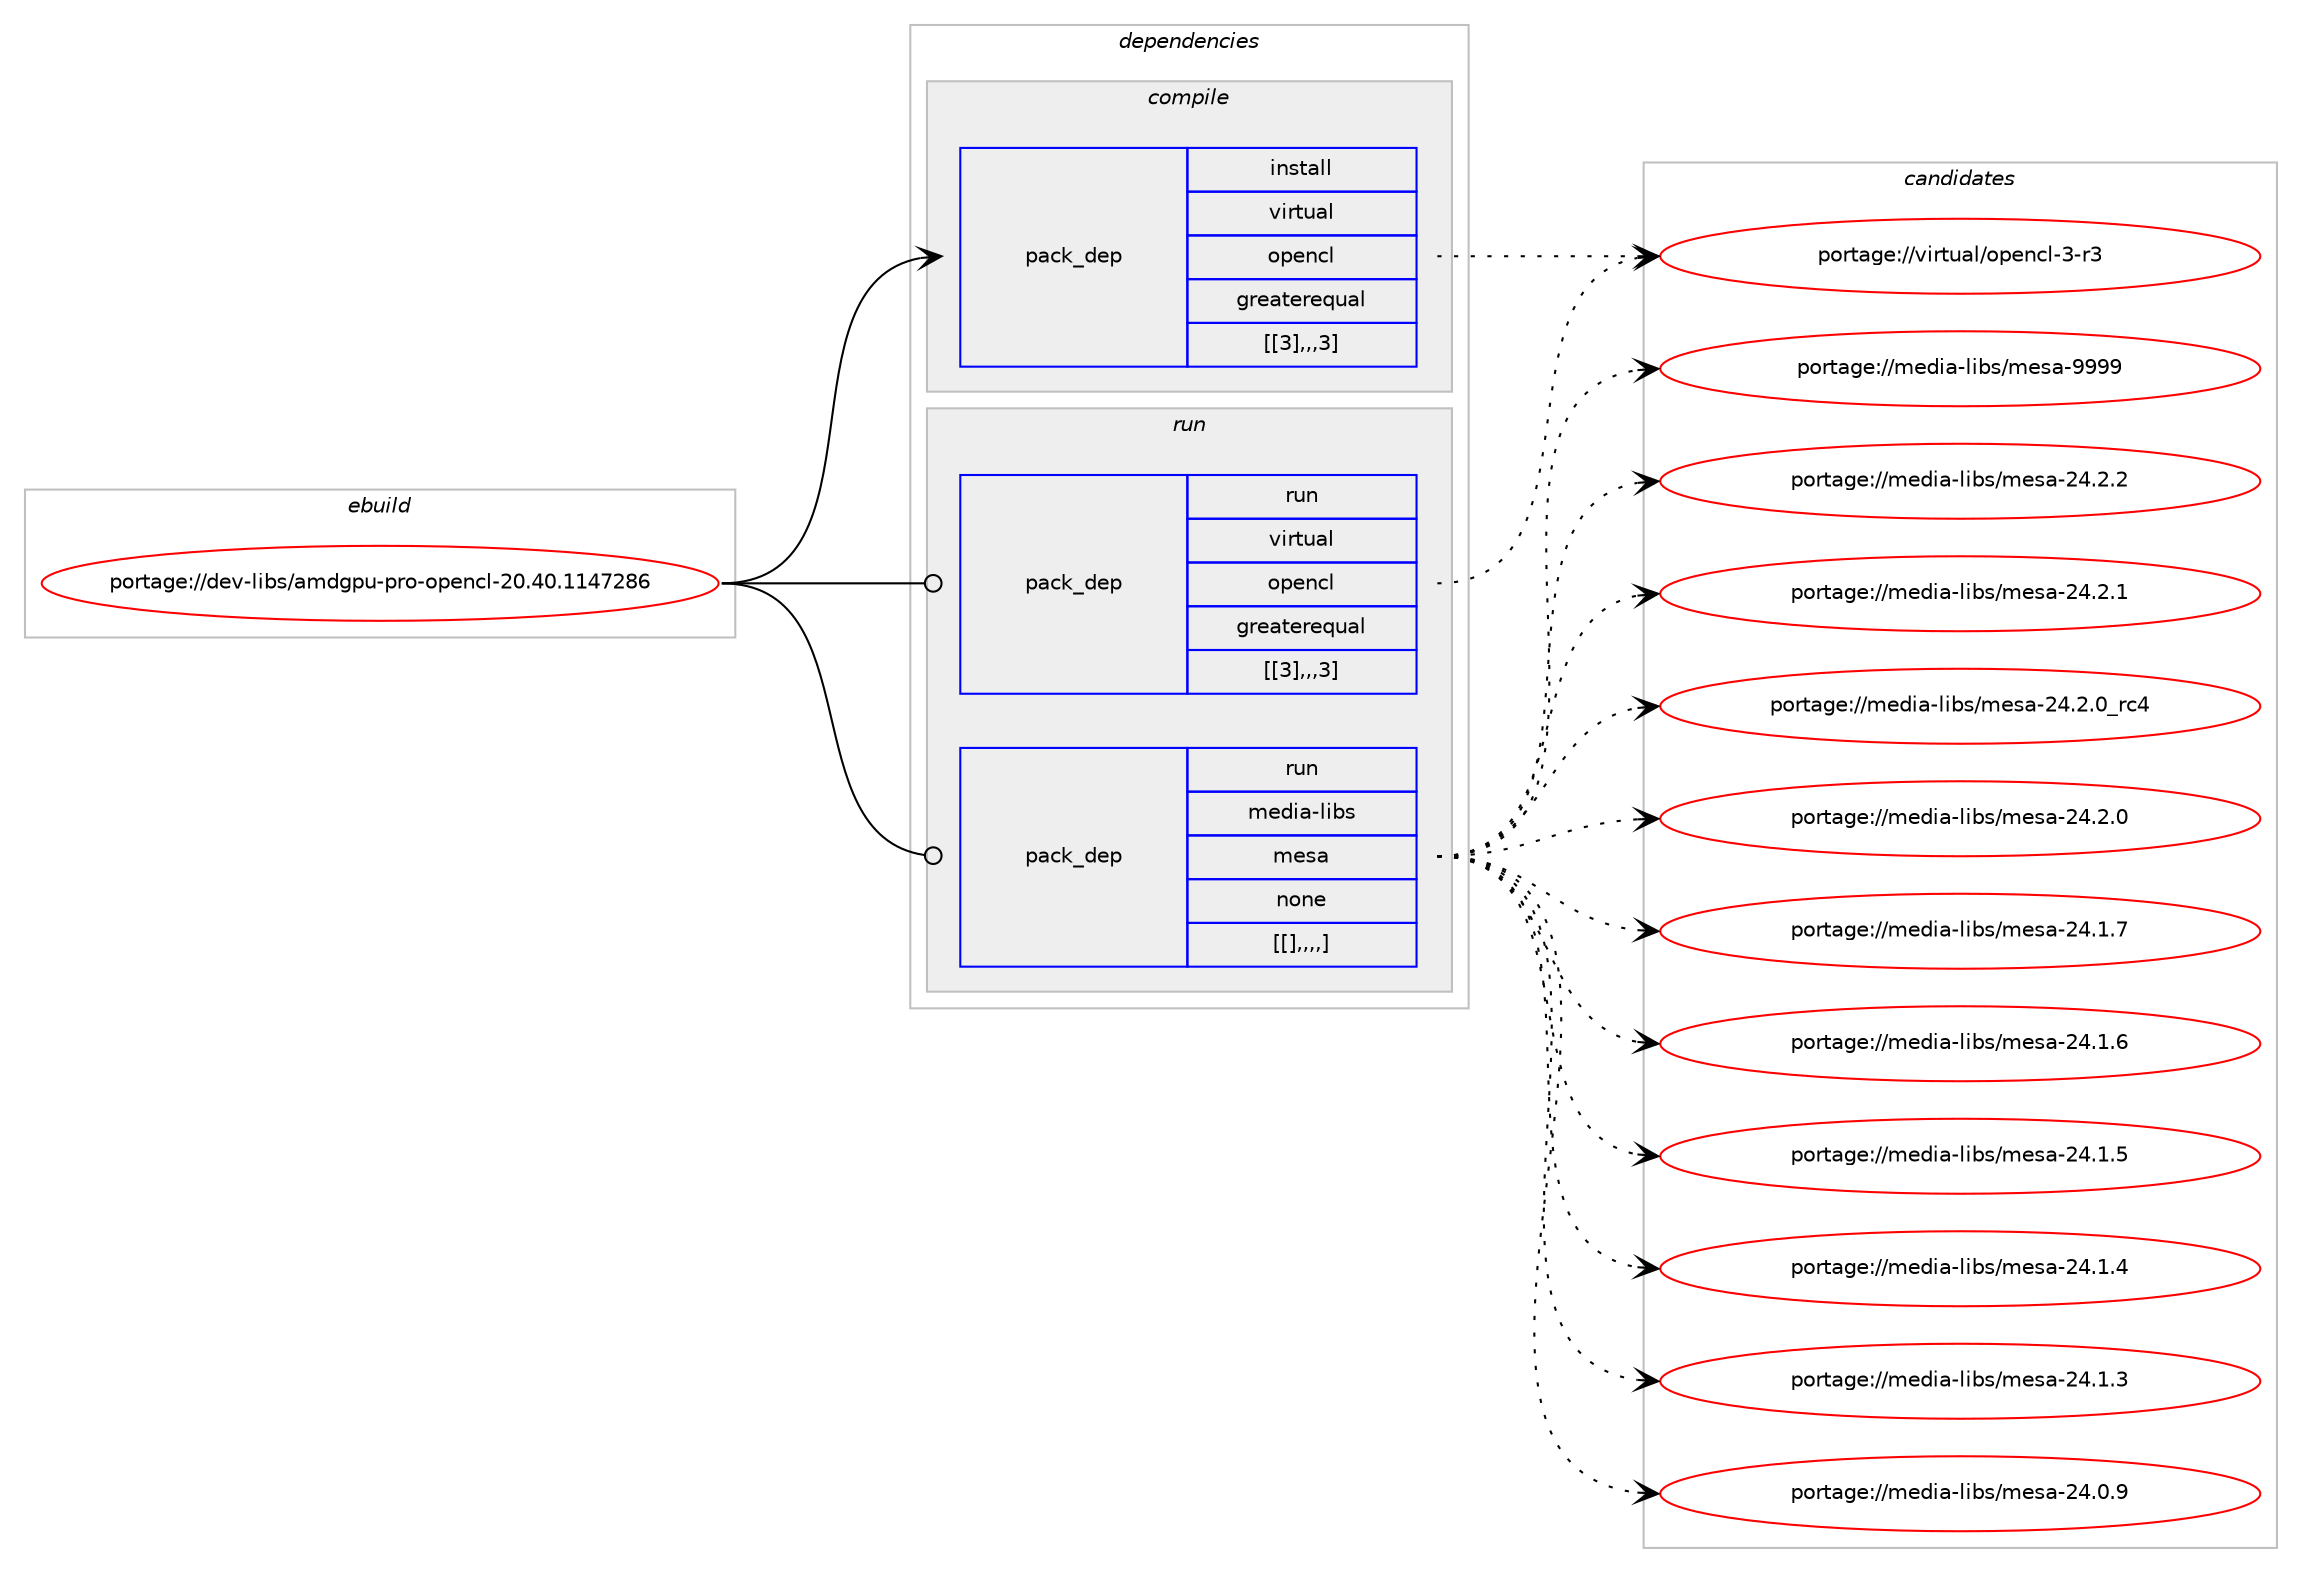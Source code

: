 digraph prolog {

# *************
# Graph options
# *************

newrank=true;
concentrate=true;
compound=true;
graph [rankdir=LR,fontname=Helvetica,fontsize=10,ranksep=1.5];#, ranksep=2.5, nodesep=0.2];
edge  [arrowhead=vee];
node  [fontname=Helvetica,fontsize=10];

# **********
# The ebuild
# **********

subgraph cluster_leftcol {
color=gray;
label=<<i>ebuild</i>>;
id [label="portage://dev-libs/amdgpu-pro-opencl-20.40.1147286", color=red, width=4, href="../dev-libs/amdgpu-pro-opencl-20.40.1147286.svg"];
}

# ****************
# The dependencies
# ****************

subgraph cluster_midcol {
color=gray;
label=<<i>dependencies</i>>;
subgraph cluster_compile {
fillcolor="#eeeeee";
style=filled;
label=<<i>compile</i>>;
subgraph pack79552 {
dependency106611 [label=<<TABLE BORDER="0" CELLBORDER="1" CELLSPACING="0" CELLPADDING="4" WIDTH="220"><TR><TD ROWSPAN="6" CELLPADDING="30">pack_dep</TD></TR><TR><TD WIDTH="110">install</TD></TR><TR><TD>virtual</TD></TR><TR><TD>opencl</TD></TR><TR><TD>greaterequal</TD></TR><TR><TD>[[3],,,3]</TD></TR></TABLE>>, shape=none, color=blue];
}
id:e -> dependency106611:w [weight=20,style="solid",arrowhead="vee"];
}
subgraph cluster_compileandrun {
fillcolor="#eeeeee";
style=filled;
label=<<i>compile and run</i>>;
}
subgraph cluster_run {
fillcolor="#eeeeee";
style=filled;
label=<<i>run</i>>;
subgraph pack79553 {
dependency106612 [label=<<TABLE BORDER="0" CELLBORDER="1" CELLSPACING="0" CELLPADDING="4" WIDTH="220"><TR><TD ROWSPAN="6" CELLPADDING="30">pack_dep</TD></TR><TR><TD WIDTH="110">run</TD></TR><TR><TD>virtual</TD></TR><TR><TD>opencl</TD></TR><TR><TD>greaterequal</TD></TR><TR><TD>[[3],,,3]</TD></TR></TABLE>>, shape=none, color=blue];
}
id:e -> dependency106612:w [weight=20,style="solid",arrowhead="odot"];
subgraph pack79554 {
dependency106613 [label=<<TABLE BORDER="0" CELLBORDER="1" CELLSPACING="0" CELLPADDING="4" WIDTH="220"><TR><TD ROWSPAN="6" CELLPADDING="30">pack_dep</TD></TR><TR><TD WIDTH="110">run</TD></TR><TR><TD>media-libs</TD></TR><TR><TD>mesa</TD></TR><TR><TD>none</TD></TR><TR><TD>[[],,,,]</TD></TR></TABLE>>, shape=none, color=blue];
}
id:e -> dependency106613:w [weight=20,style="solid",arrowhead="odot"];
}
}

# **************
# The candidates
# **************

subgraph cluster_choices {
rank=same;
color=gray;
label=<<i>candidates</i>>;

subgraph choice79552 {
color=black;
nodesep=1;
choice11810511411611797108471111121011109910845514511451 [label="portage://virtual/opencl-3-r3", color=red, width=4,href="../virtual/opencl-3-r3.svg"];
dependency106611:e -> choice11810511411611797108471111121011109910845514511451:w [style=dotted,weight="100"];
}
subgraph choice79553 {
color=black;
nodesep=1;
choice11810511411611797108471111121011109910845514511451 [label="portage://virtual/opencl-3-r3", color=red, width=4,href="../virtual/opencl-3-r3.svg"];
dependency106612:e -> choice11810511411611797108471111121011109910845514511451:w [style=dotted,weight="100"];
}
subgraph choice79554 {
color=black;
nodesep=1;
choice10910110010597451081059811547109101115974557575757 [label="portage://media-libs/mesa-9999", color=red, width=4,href="../media-libs/mesa-9999.svg"];
choice109101100105974510810598115471091011159745505246504650 [label="portage://media-libs/mesa-24.2.2", color=red, width=4,href="../media-libs/mesa-24.2.2.svg"];
choice109101100105974510810598115471091011159745505246504649 [label="portage://media-libs/mesa-24.2.1", color=red, width=4,href="../media-libs/mesa-24.2.1.svg"];
choice109101100105974510810598115471091011159745505246504648951149952 [label="portage://media-libs/mesa-24.2.0_rc4", color=red, width=4,href="../media-libs/mesa-24.2.0_rc4.svg"];
choice109101100105974510810598115471091011159745505246504648 [label="portage://media-libs/mesa-24.2.0", color=red, width=4,href="../media-libs/mesa-24.2.0.svg"];
choice109101100105974510810598115471091011159745505246494655 [label="portage://media-libs/mesa-24.1.7", color=red, width=4,href="../media-libs/mesa-24.1.7.svg"];
choice109101100105974510810598115471091011159745505246494654 [label="portage://media-libs/mesa-24.1.6", color=red, width=4,href="../media-libs/mesa-24.1.6.svg"];
choice109101100105974510810598115471091011159745505246494653 [label="portage://media-libs/mesa-24.1.5", color=red, width=4,href="../media-libs/mesa-24.1.5.svg"];
choice109101100105974510810598115471091011159745505246494652 [label="portage://media-libs/mesa-24.1.4", color=red, width=4,href="../media-libs/mesa-24.1.4.svg"];
choice109101100105974510810598115471091011159745505246494651 [label="portage://media-libs/mesa-24.1.3", color=red, width=4,href="../media-libs/mesa-24.1.3.svg"];
choice109101100105974510810598115471091011159745505246484657 [label="portage://media-libs/mesa-24.0.9", color=red, width=4,href="../media-libs/mesa-24.0.9.svg"];
dependency106613:e -> choice10910110010597451081059811547109101115974557575757:w [style=dotted,weight="100"];
dependency106613:e -> choice109101100105974510810598115471091011159745505246504650:w [style=dotted,weight="100"];
dependency106613:e -> choice109101100105974510810598115471091011159745505246504649:w [style=dotted,weight="100"];
dependency106613:e -> choice109101100105974510810598115471091011159745505246504648951149952:w [style=dotted,weight="100"];
dependency106613:e -> choice109101100105974510810598115471091011159745505246504648:w [style=dotted,weight="100"];
dependency106613:e -> choice109101100105974510810598115471091011159745505246494655:w [style=dotted,weight="100"];
dependency106613:e -> choice109101100105974510810598115471091011159745505246494654:w [style=dotted,weight="100"];
dependency106613:e -> choice109101100105974510810598115471091011159745505246494653:w [style=dotted,weight="100"];
dependency106613:e -> choice109101100105974510810598115471091011159745505246494652:w [style=dotted,weight="100"];
dependency106613:e -> choice109101100105974510810598115471091011159745505246494651:w [style=dotted,weight="100"];
dependency106613:e -> choice109101100105974510810598115471091011159745505246484657:w [style=dotted,weight="100"];
}
}

}
